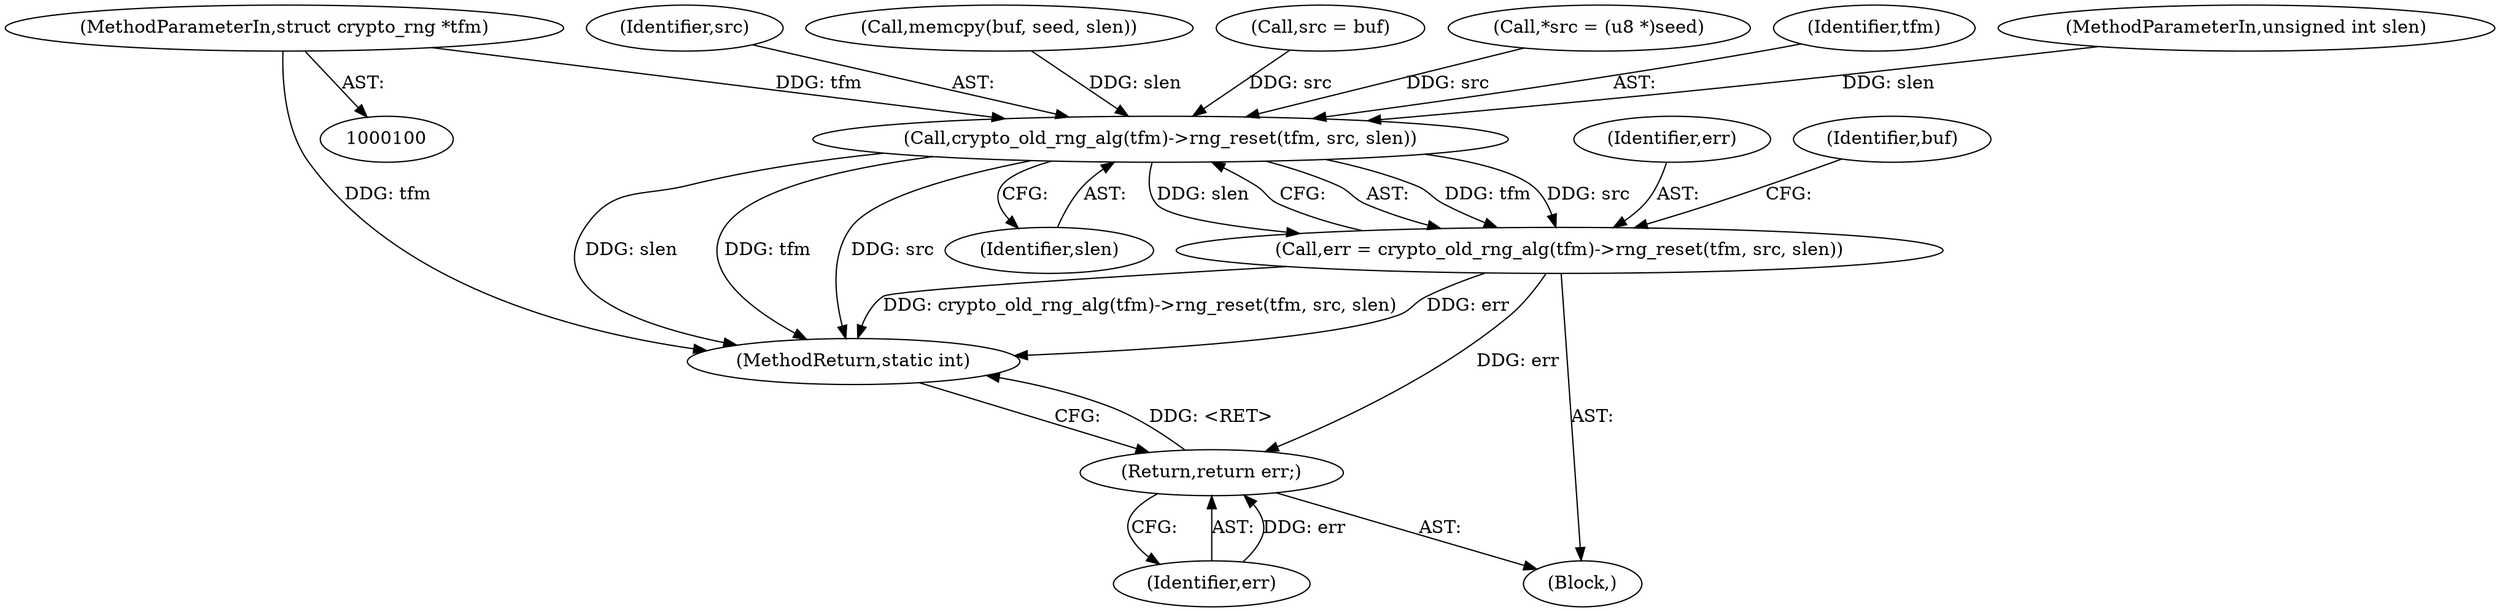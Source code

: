 digraph "1_linux_94f1bb15bed84ad6c893916b7e7b9db6f1d7eec6_3@pointer" {
"1000101" [label="(MethodParameterIn,struct crypto_rng *tfm)"];
"1000139" [label="(Call,crypto_old_rng_alg(tfm)->rng_reset(tfm, src, slen))"];
"1000137" [label="(Call,err = crypto_old_rng_alg(tfm)->rng_reset(tfm, src, slen))"];
"1000145" [label="(Return,return err;)"];
"1000141" [label="(Identifier,src)"];
"1000130" [label="(Call,memcpy(buf, seed, slen))"];
"1000101" [label="(MethodParameterIn,struct crypto_rng *tfm)"];
"1000137" [label="(Call,err = crypto_old_rng_alg(tfm)->rng_reset(tfm, src, slen))"];
"1000104" [label="(Block,)"];
"1000134" [label="(Call,src = buf)"];
"1000145" [label="(Return,return err;)"];
"1000138" [label="(Identifier,err)"];
"1000147" [label="(MethodReturn,static int)"];
"1000110" [label="(Call,*src = (u8 *)seed)"];
"1000146" [label="(Identifier,err)"];
"1000140" [label="(Identifier,tfm)"];
"1000144" [label="(Identifier,buf)"];
"1000103" [label="(MethodParameterIn,unsigned int slen)"];
"1000142" [label="(Identifier,slen)"];
"1000139" [label="(Call,crypto_old_rng_alg(tfm)->rng_reset(tfm, src, slen))"];
"1000101" -> "1000100"  [label="AST: "];
"1000101" -> "1000147"  [label="DDG: tfm"];
"1000101" -> "1000139"  [label="DDG: tfm"];
"1000139" -> "1000137"  [label="AST: "];
"1000139" -> "1000142"  [label="CFG: "];
"1000140" -> "1000139"  [label="AST: "];
"1000141" -> "1000139"  [label="AST: "];
"1000142" -> "1000139"  [label="AST: "];
"1000137" -> "1000139"  [label="CFG: "];
"1000139" -> "1000147"  [label="DDG: slen"];
"1000139" -> "1000147"  [label="DDG: tfm"];
"1000139" -> "1000147"  [label="DDG: src"];
"1000139" -> "1000137"  [label="DDG: tfm"];
"1000139" -> "1000137"  [label="DDG: src"];
"1000139" -> "1000137"  [label="DDG: slen"];
"1000134" -> "1000139"  [label="DDG: src"];
"1000110" -> "1000139"  [label="DDG: src"];
"1000130" -> "1000139"  [label="DDG: slen"];
"1000103" -> "1000139"  [label="DDG: slen"];
"1000137" -> "1000104"  [label="AST: "];
"1000138" -> "1000137"  [label="AST: "];
"1000144" -> "1000137"  [label="CFG: "];
"1000137" -> "1000147"  [label="DDG: crypto_old_rng_alg(tfm)->rng_reset(tfm, src, slen)"];
"1000137" -> "1000147"  [label="DDG: err"];
"1000137" -> "1000145"  [label="DDG: err"];
"1000145" -> "1000104"  [label="AST: "];
"1000145" -> "1000146"  [label="CFG: "];
"1000146" -> "1000145"  [label="AST: "];
"1000147" -> "1000145"  [label="CFG: "];
"1000145" -> "1000147"  [label="DDG: <RET>"];
"1000146" -> "1000145"  [label="DDG: err"];
}
